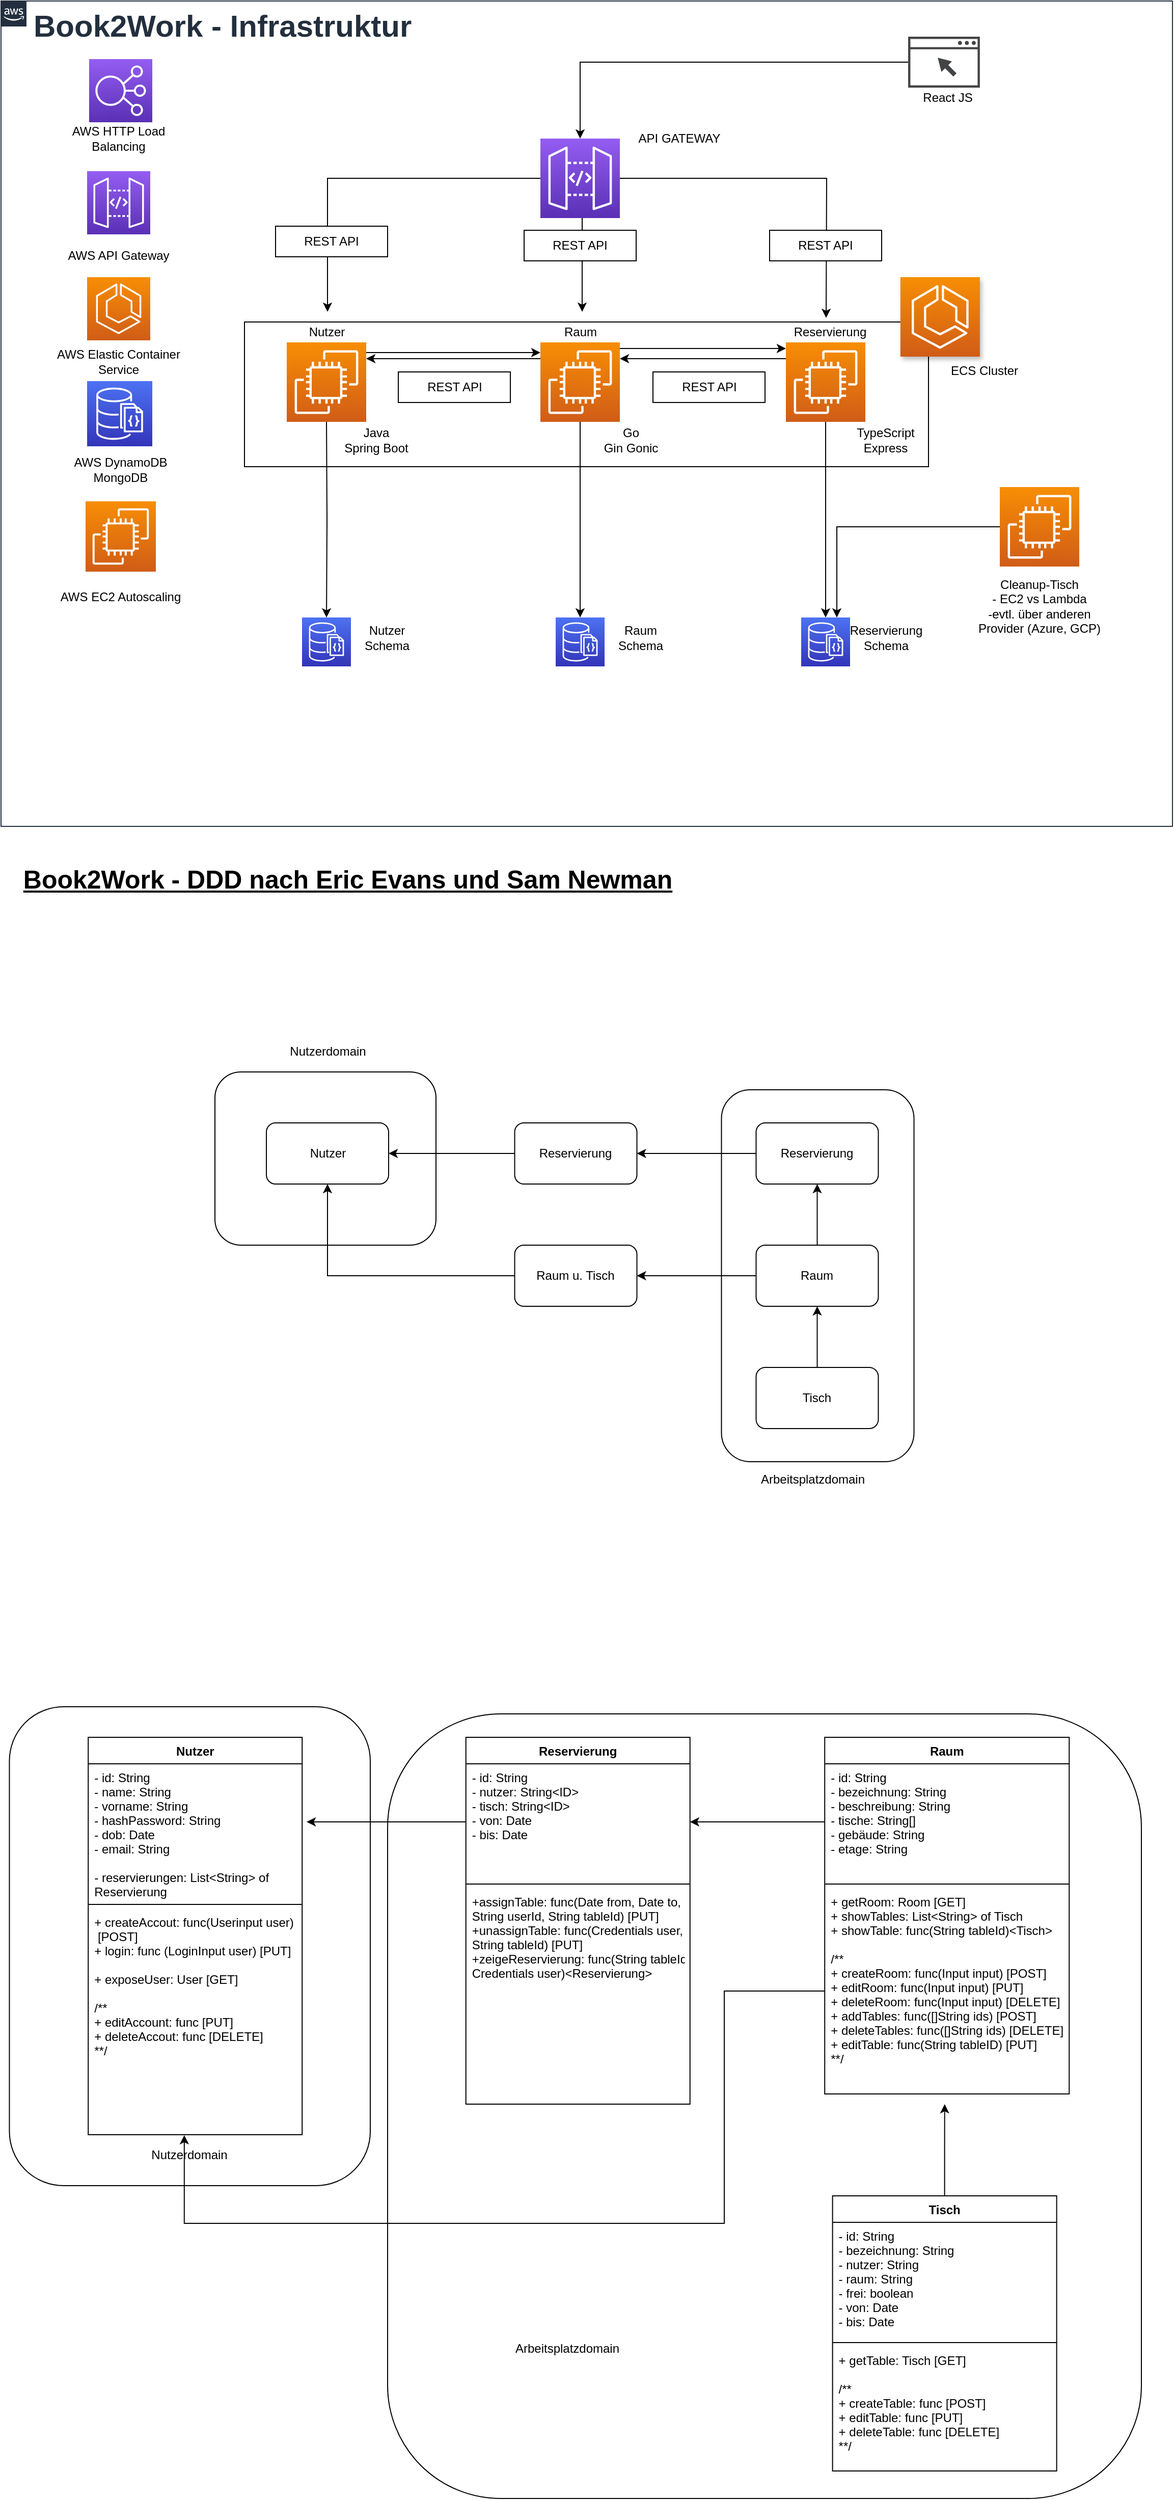<mxfile version="13.6.5" type="github">
  <diagram id="Ht1M8jgEwFfnCIfOTk4-" name="Page-1">
    <mxGraphModel dx="2062" dy="1123" grid="1" gridSize="10" guides="1" tooltips="1" connect="1" arrows="1" fold="1" page="1" pageScale="1" pageWidth="1169" pageHeight="827" math="0" shadow="0">
      <root>
        <mxCell id="0" />
        <mxCell id="1" parent="0" />
        <mxCell id="wH5Ers80hM915nKeiFpg-1" value="" style="outlineConnect=0;fontColor=#232F3E;gradientColor=#4D72F3;gradientDirection=north;fillColor=#3334B9;strokeColor=#ffffff;dashed=0;verticalLabelPosition=bottom;verticalAlign=top;align=center;html=1;fontSize=12;fontStyle=0;aspect=fixed;shape=mxgraph.aws4.resourceIcon;resIcon=mxgraph.aws4.documentdb_with_mongodb_compatibility;" parent="1" vertex="1">
          <mxGeometry x="305.5" y="614" width="48" height="48" as="geometry" />
        </mxCell>
        <mxCell id="wH5Ers80hM915nKeiFpg-2" value="" style="outlineConnect=0;fontColor=#232F3E;gradientColor=#4D72F3;gradientDirection=north;fillColor=#3334B9;strokeColor=#ffffff;dashed=0;verticalLabelPosition=bottom;verticalAlign=top;align=center;html=1;fontSize=12;fontStyle=0;aspect=fixed;shape=mxgraph.aws4.resourceIcon;resIcon=mxgraph.aws4.documentdb_with_mongodb_compatibility;" parent="1" vertex="1">
          <mxGeometry x="554.5" y="614" width="48" height="48" as="geometry" />
        </mxCell>
        <mxCell id="wH5Ers80hM915nKeiFpg-3" value="" style="outlineConnect=0;fontColor=#232F3E;gradientColor=#4D72F3;gradientDirection=north;fillColor=#3334B9;strokeColor=#ffffff;dashed=0;verticalLabelPosition=bottom;verticalAlign=top;align=center;html=1;fontSize=12;fontStyle=0;aspect=fixed;shape=mxgraph.aws4.resourceIcon;resIcon=mxgraph.aws4.documentdb_with_mongodb_compatibility;" parent="1" vertex="1">
          <mxGeometry x="795.5" y="614" width="48" height="48" as="geometry" />
        </mxCell>
        <mxCell id="wH5Ers80hM915nKeiFpg-7" style="edgeStyle=orthogonalEdgeStyle;rounded=0;orthogonalLoop=1;jettySize=auto;html=1;" parent="1" target="wH5Ers80hM915nKeiFpg-1" edge="1">
          <mxGeometry relative="1" as="geometry">
            <mxPoint x="329.5" y="422" as="sourcePoint" />
          </mxGeometry>
        </mxCell>
        <mxCell id="wH5Ers80hM915nKeiFpg-9" style="edgeStyle=orthogonalEdgeStyle;rounded=0;orthogonalLoop=1;jettySize=auto;html=1;" parent="1" target="wH5Ers80hM915nKeiFpg-3" edge="1">
          <mxGeometry relative="1" as="geometry">
            <Array as="points">
              <mxPoint x="819.5" y="564" />
              <mxPoint x="819.5" y="564" />
            </Array>
            <mxPoint x="819.5" y="422" as="sourcePoint" />
          </mxGeometry>
        </mxCell>
        <mxCell id="wH5Ers80hM915nKeiFpg-8" style="edgeStyle=orthogonalEdgeStyle;rounded=0;orthogonalLoop=1;jettySize=auto;html=1;" parent="1" target="wH5Ers80hM915nKeiFpg-2" edge="1">
          <mxGeometry relative="1" as="geometry">
            <Array as="points">
              <mxPoint x="578.5" y="544" />
              <mxPoint x="578.5" y="544" />
            </Array>
            <mxPoint x="578.5" y="422" as="sourcePoint" />
          </mxGeometry>
        </mxCell>
        <mxCell id="wH5Ers80hM915nKeiFpg-30" style="edgeStyle=orthogonalEdgeStyle;rounded=0;orthogonalLoop=1;jettySize=auto;html=1;" parent="1" edge="1">
          <mxGeometry relative="1" as="geometry">
            <Array as="points">
              <mxPoint x="460.5" y="364" />
              <mxPoint x="460.5" y="364" />
            </Array>
            <mxPoint x="368.5" y="364" as="targetPoint" />
          </mxGeometry>
        </mxCell>
        <mxCell id="wH5Ers80hM915nKeiFpg-32" style="edgeStyle=orthogonalEdgeStyle;rounded=0;orthogonalLoop=1;jettySize=auto;html=1;" parent="1" edge="1">
          <mxGeometry relative="1" as="geometry">
            <Array as="points">
              <mxPoint x="700.5" y="354" />
              <mxPoint x="700.5" y="354" />
            </Array>
            <mxPoint x="617.5" y="354" as="sourcePoint" />
          </mxGeometry>
        </mxCell>
        <mxCell id="wH5Ers80hM915nKeiFpg-11" style="edgeStyle=orthogonalEdgeStyle;rounded=0;orthogonalLoop=1;jettySize=auto;html=1;" parent="1" source="wH5Ers80hM915nKeiFpg-10" edge="1">
          <mxGeometry relative="1" as="geometry">
            <mxPoint x="330.5" y="314" as="targetPoint" />
            <Array as="points">
              <mxPoint x="330.5" y="183" />
              <mxPoint x="330.5" y="314" />
            </Array>
          </mxGeometry>
        </mxCell>
        <mxCell id="wH5Ers80hM915nKeiFpg-12" style="edgeStyle=orthogonalEdgeStyle;rounded=0;orthogonalLoop=1;jettySize=auto;html=1;" parent="1" source="wH5Ers80hM915nKeiFpg-10" edge="1">
          <mxGeometry relative="1" as="geometry">
            <mxPoint x="580.5" y="314" as="targetPoint" />
            <Array as="points">
              <mxPoint x="580.5" y="314" />
            </Array>
          </mxGeometry>
        </mxCell>
        <mxCell id="pwshRGZQF5Ui_VWZJsBH-28" style="edgeStyle=orthogonalEdgeStyle;rounded=0;orthogonalLoop=1;jettySize=auto;html=1;" parent="1" source="wH5Ers80hM915nKeiFpg-10" edge="1">
          <mxGeometry relative="1" as="geometry">
            <mxPoint x="820" y="320" as="targetPoint" />
          </mxGeometry>
        </mxCell>
        <mxCell id="wH5Ers80hM915nKeiFpg-10" value="" style="outlineConnect=0;fontColor=#232F3E;gradientColor=#945DF2;gradientDirection=north;fillColor=#5A30B5;strokeColor=#ffffff;dashed=0;verticalLabelPosition=bottom;verticalAlign=top;align=center;html=1;fontSize=12;fontStyle=0;aspect=fixed;shape=mxgraph.aws4.resourceIcon;resIcon=mxgraph.aws4.api_gateway;" parent="1" vertex="1">
          <mxGeometry x="539.5" y="144" width="78" height="78" as="geometry" />
        </mxCell>
        <mxCell id="wH5Ers80hM915nKeiFpg-14" value="" style="outlineConnect=0;fontColor=#232F3E;gradientColor=#945DF2;gradientDirection=north;fillColor=#5A30B5;strokeColor=#ffffff;dashed=0;verticalLabelPosition=bottom;verticalAlign=top;align=center;html=1;fontSize=12;fontStyle=0;aspect=fixed;shape=mxgraph.aws4.resourceIcon;resIcon=mxgraph.aws4.elastic_load_balancing;" parent="1" vertex="1">
          <mxGeometry x="96.5" y="66" width="62" height="62" as="geometry" />
        </mxCell>
        <mxCell id="wH5Ers80hM915nKeiFpg-17" value="Nutzer" style="text;html=1;strokeColor=none;fillColor=none;align=center;verticalAlign=middle;whiteSpace=wrap;rounded=0;" parent="1" vertex="1">
          <mxGeometry x="309.5" y="324" width="40" height="20" as="geometry" />
        </mxCell>
        <mxCell id="wH5Ers80hM915nKeiFpg-18" value="Raum" style="text;html=1;strokeColor=none;fillColor=none;align=center;verticalAlign=middle;whiteSpace=wrap;rounded=0;" parent="1" vertex="1">
          <mxGeometry x="558.5" y="324" width="40" height="20" as="geometry" />
        </mxCell>
        <mxCell id="wH5Ers80hM915nKeiFpg-19" value="Reservierung" style="text;html=1;strokeColor=none;fillColor=none;align=center;verticalAlign=middle;whiteSpace=wrap;rounded=0;" parent="1" vertex="1">
          <mxGeometry x="803.5" y="324" width="40" height="20" as="geometry" />
        </mxCell>
        <mxCell id="wH5Ers80hM915nKeiFpg-21" style="edgeStyle=orthogonalEdgeStyle;rounded=0;orthogonalLoop=1;jettySize=auto;html=1;" parent="1" edge="1">
          <mxGeometry relative="1" as="geometry">
            <mxPoint x="368.5" y="354" as="sourcePoint" />
            <mxPoint x="539.5" y="354" as="targetPoint" />
            <Array as="points">
              <mxPoint x="368.5" y="354" />
            </Array>
          </mxGeometry>
        </mxCell>
        <mxCell id="wH5Ers80hM915nKeiFpg-43" style="edgeStyle=orthogonalEdgeStyle;rounded=0;orthogonalLoop=1;jettySize=auto;html=1;" parent="1" source="wH5Ers80hM915nKeiFpg-42" target="wH5Ers80hM915nKeiFpg-10" edge="1">
          <mxGeometry relative="1" as="geometry">
            <mxPoint x="580.5" y="54" as="targetPoint" />
          </mxGeometry>
        </mxCell>
        <mxCell id="wH5Ers80hM915nKeiFpg-42" value="" style="pointerEvents=1;shadow=0;dashed=0;html=1;strokeColor=none;fillColor=#434445;aspect=fixed;labelPosition=center;verticalLabelPosition=bottom;verticalAlign=top;align=center;outlineConnect=0;shape=mxgraph.vvd.web_browser;" parent="1" vertex="1">
          <mxGeometry x="900.5" y="44" width="70.42" height="50" as="geometry" />
        </mxCell>
        <mxCell id="wH5Ers80hM915nKeiFpg-44" value="Nutzer&lt;br&gt;Schema" style="text;html=1;strokeColor=none;fillColor=none;align=center;verticalAlign=middle;whiteSpace=wrap;rounded=0;" parent="1" vertex="1">
          <mxGeometry x="368.5" y="624" width="40" height="20" as="geometry" />
        </mxCell>
        <mxCell id="wH5Ers80hM915nKeiFpg-45" value="Raum&lt;br&gt;Schema" style="text;html=1;strokeColor=none;fillColor=none;align=center;verticalAlign=middle;whiteSpace=wrap;rounded=0;" parent="1" vertex="1">
          <mxGeometry x="617.5" y="624" width="40" height="20" as="geometry" />
        </mxCell>
        <mxCell id="wH5Ers80hM915nKeiFpg-46" value="Reservierung&lt;br&gt;Schema" style="text;html=1;strokeColor=none;fillColor=none;align=center;verticalAlign=middle;whiteSpace=wrap;rounded=0;" parent="1" vertex="1">
          <mxGeometry x="858.5" y="624" width="40" height="20" as="geometry" />
        </mxCell>
        <mxCell id="wH5Ers80hM915nKeiFpg-48" value="Java&lt;br&gt;Spring Boot" style="text;html=1;strokeColor=none;fillColor=none;align=center;verticalAlign=middle;whiteSpace=wrap;rounded=0;" parent="1" vertex="1">
          <mxGeometry x="340" y="430" width="77" height="20" as="geometry" />
        </mxCell>
        <mxCell id="wH5Ers80hM915nKeiFpg-49" value="Go&lt;br&gt;Gin Gonic" style="text;html=1;strokeColor=none;fillColor=none;align=center;verticalAlign=middle;whiteSpace=wrap;rounded=0;" parent="1" vertex="1">
          <mxGeometry x="590" y="430" width="77" height="20" as="geometry" />
        </mxCell>
        <mxCell id="wH5Ers80hM915nKeiFpg-50" value="TypeScript&lt;br&gt;Express" style="text;html=1;strokeColor=none;fillColor=none;align=center;verticalAlign=middle;whiteSpace=wrap;rounded=0;" parent="1" vertex="1">
          <mxGeometry x="839.5" y="430" width="77" height="20" as="geometry" />
        </mxCell>
        <mxCell id="wH5Ers80hM915nKeiFpg-51" value="React JS" style="text;html=1;strokeColor=none;fillColor=none;align=center;verticalAlign=middle;whiteSpace=wrap;rounded=0;" parent="1" vertex="1">
          <mxGeometry x="900.5" y="94" width="77" height="20" as="geometry" />
        </mxCell>
        <mxCell id="wH5Ers80hM915nKeiFpg-52" value="" style="outlineConnect=0;fontColor=#232F3E;gradientColor=#945DF2;gradientDirection=north;fillColor=#5A30B5;strokeColor=#ffffff;dashed=0;verticalLabelPosition=bottom;verticalAlign=top;align=center;html=1;fontSize=12;fontStyle=0;aspect=fixed;shape=mxgraph.aws4.resourceIcon;resIcon=mxgraph.aws4.api_gateway;" parent="1" vertex="1">
          <mxGeometry x="94.5" y="176" width="62" height="62" as="geometry" />
        </mxCell>
        <mxCell id="wH5Ers80hM915nKeiFpg-53" value="" style="outlineConnect=0;fontColor=#232F3E;gradientColor=#F78E04;gradientDirection=north;fillColor=#D05C17;strokeColor=#ffffff;dashed=0;verticalLabelPosition=bottom;verticalAlign=top;align=center;html=1;fontSize=12;fontStyle=0;aspect=fixed;shape=mxgraph.aws4.resourceIcon;resIcon=mxgraph.aws4.ecs;" parent="1" vertex="1">
          <mxGeometry x="94.5" y="280" width="62" height="62" as="geometry" />
        </mxCell>
        <mxCell id="wH5Ers80hM915nKeiFpg-54" value="" style="outlineConnect=0;fontColor=#232F3E;gradientColor=#4D72F3;gradientDirection=north;fillColor=#3334B9;strokeColor=#ffffff;dashed=0;verticalLabelPosition=bottom;verticalAlign=top;align=center;html=1;fontSize=12;fontStyle=0;aspect=fixed;shape=mxgraph.aws4.resourceIcon;resIcon=mxgraph.aws4.documentdb_with_mongodb_compatibility;" parent="1" vertex="1">
          <mxGeometry x="94.5" y="382" width="64" height="64" as="geometry" />
        </mxCell>
        <mxCell id="wH5Ers80hM915nKeiFpg-55" value="AWS HTTP Load Balancing" style="text;html=1;strokeColor=none;fillColor=none;align=center;verticalAlign=middle;whiteSpace=wrap;rounded=0;" parent="1" vertex="1">
          <mxGeometry x="60" y="134" width="131" height="20" as="geometry" />
        </mxCell>
        <mxCell id="wH5Ers80hM915nKeiFpg-56" value="AWS API Gateway" style="text;html=1;strokeColor=none;fillColor=none;align=center;verticalAlign=middle;whiteSpace=wrap;rounded=0;" parent="1" vertex="1">
          <mxGeometry x="60" y="249" width="131" height="20" as="geometry" />
        </mxCell>
        <mxCell id="wH5Ers80hM915nKeiFpg-57" value="AWS Elastic Container Service" style="text;html=1;strokeColor=none;fillColor=none;align=center;verticalAlign=middle;whiteSpace=wrap;rounded=0;" parent="1" vertex="1">
          <mxGeometry x="60" y="353" width="131" height="20" as="geometry" />
        </mxCell>
        <mxCell id="wH5Ers80hM915nKeiFpg-58" value="AWS DynamoDB&lt;br&gt;MongoDB" style="text;html=1;strokeColor=none;fillColor=none;align=center;verticalAlign=middle;whiteSpace=wrap;rounded=0;" parent="1" vertex="1">
          <mxGeometry x="62" y="459" width="131" height="20" as="geometry" />
        </mxCell>
        <mxCell id="wH5Ers80hM915nKeiFpg-59" value="&lt;font style=&quot;font-size: 30px&quot;&gt;&lt;b&gt;Book2Work - Infrastruktur&lt;/b&gt;&lt;/font&gt;" style="points=[[0,0],[0.25,0],[0.5,0],[0.75,0],[1,0],[1,0.25],[1,0.5],[1,0.75],[1,1],[0.75,1],[0.5,1],[0.25,1],[0,1],[0,0.75],[0,0.5],[0,0.25]];outlineConnect=0;gradientColor=none;html=1;whiteSpace=wrap;fontSize=12;fontStyle=0;shape=mxgraph.aws4.group;grIcon=mxgraph.aws4.group_aws_cloud_alt;strokeColor=#232F3E;fillColor=none;verticalAlign=top;align=left;spacingLeft=30;fontColor=#232F3E;dashed=0;" parent="1" vertex="1">
          <mxGeometry x="10" y="9" width="1150" height="810" as="geometry" />
        </mxCell>
        <mxCell id="gDSX4b1H0sgUcGB8sF_O-1" value="API GATEWAY" style="text;html=1;strokeColor=none;fillColor=none;align=center;verticalAlign=middle;whiteSpace=wrap;rounded=0;" parent="1" vertex="1">
          <mxGeometry x="630.5" y="134" width="90" height="20" as="geometry" />
        </mxCell>
        <mxCell id="gDSX4b1H0sgUcGB8sF_O-4" style="edgeStyle=orthogonalEdgeStyle;rounded=0;orthogonalLoop=1;jettySize=auto;html=1;" parent="1" target="wH5Ers80hM915nKeiFpg-3" edge="1">
          <mxGeometry relative="1" as="geometry">
            <mxPoint x="840.5" y="604" as="targetPoint" />
            <mxPoint x="990.5" y="525" as="sourcePoint" />
            <Array as="points">
              <mxPoint x="830.5" y="525" />
            </Array>
          </mxGeometry>
        </mxCell>
        <mxCell id="gDSX4b1H0sgUcGB8sF_O-5" value="Cleanup-Tisch&lt;br&gt;- EC2 vs Lambda&lt;br&gt;-evtl. über anderen Provider (Azure, GCP)" style="text;html=1;strokeColor=none;fillColor=none;align=center;verticalAlign=middle;whiteSpace=wrap;rounded=0;" parent="1" vertex="1">
          <mxGeometry x="964" y="520" width="131" height="166" as="geometry" />
        </mxCell>
        <mxCell id="gDSX4b1H0sgUcGB8sF_O-7" value="" style="rounded=0;whiteSpace=wrap;html=1;" parent="1" vertex="1">
          <mxGeometry x="279.5" y="230" width="110" height="30" as="geometry" />
        </mxCell>
        <mxCell id="gDSX4b1H0sgUcGB8sF_O-8" value="REST API" style="text;html=1;strokeColor=none;fillColor=none;align=center;verticalAlign=middle;whiteSpace=wrap;rounded=0;" parent="1" vertex="1">
          <mxGeometry x="304.25" y="235" width="60.5" height="20" as="geometry" />
        </mxCell>
        <mxCell id="gDSX4b1H0sgUcGB8sF_O-9" value="" style="rounded=0;whiteSpace=wrap;html=1;" parent="1" vertex="1">
          <mxGeometry x="523.5" y="234" width="110" height="30" as="geometry" />
        </mxCell>
        <mxCell id="gDSX4b1H0sgUcGB8sF_O-10" value="REST API" style="text;html=1;strokeColor=none;fillColor=none;align=center;verticalAlign=middle;whiteSpace=wrap;rounded=0;" parent="1" vertex="1">
          <mxGeometry x="548.25" y="239" width="60.5" height="20" as="geometry" />
        </mxCell>
        <mxCell id="gDSX4b1H0sgUcGB8sF_O-11" value="" style="rounded=0;whiteSpace=wrap;html=1;" parent="1" vertex="1">
          <mxGeometry x="764.5" y="234" width="110" height="30" as="geometry" />
        </mxCell>
        <mxCell id="gDSX4b1H0sgUcGB8sF_O-12" value="REST API" style="text;html=1;strokeColor=none;fillColor=none;align=center;verticalAlign=middle;whiteSpace=wrap;rounded=0;" parent="1" vertex="1">
          <mxGeometry x="789.25" y="239" width="60.5" height="20" as="geometry" />
        </mxCell>
        <mxCell id="gDSX4b1H0sgUcGB8sF_O-13" value="" style="rounded=0;whiteSpace=wrap;html=1;" parent="1" vertex="1">
          <mxGeometry x="400" y="373" width="110" height="30" as="geometry" />
        </mxCell>
        <mxCell id="gDSX4b1H0sgUcGB8sF_O-14" value="REST API" style="text;html=1;strokeColor=none;fillColor=none;align=center;verticalAlign=middle;whiteSpace=wrap;rounded=0;" parent="1" vertex="1">
          <mxGeometry x="424.75" y="378" width="60.5" height="20" as="geometry" />
        </mxCell>
        <mxCell id="gDSX4b1H0sgUcGB8sF_O-15" value="" style="rounded=0;whiteSpace=wrap;html=1;" parent="1" vertex="1">
          <mxGeometry x="650" y="373" width="110" height="30" as="geometry" />
        </mxCell>
        <mxCell id="gDSX4b1H0sgUcGB8sF_O-16" value="REST API" style="text;html=1;strokeColor=none;fillColor=none;align=center;verticalAlign=middle;whiteSpace=wrap;rounded=0;" parent="1" vertex="1">
          <mxGeometry x="674.75" y="378" width="60.5" height="20" as="geometry" />
        </mxCell>
        <mxCell id="gDSX4b1H0sgUcGB8sF_O-17" value="" style="outlineConnect=0;fontColor=#232F3E;gradientColor=#F78E04;gradientDirection=north;fillColor=#D05C17;strokeColor=#ffffff;dashed=0;verticalLabelPosition=bottom;verticalAlign=top;align=center;html=1;fontSize=12;fontStyle=0;aspect=fixed;shape=mxgraph.aws4.resourceIcon;resIcon=mxgraph.aws4.ec2;" parent="1" vertex="1">
          <mxGeometry x="290.5" y="344" width="78" height="78" as="geometry" />
        </mxCell>
        <mxCell id="gDSX4b1H0sgUcGB8sF_O-20" style="edgeStyle=orthogonalEdgeStyle;rounded=0;orthogonalLoop=1;jettySize=auto;html=1;" parent="1" source="gDSX4b1H0sgUcGB8sF_O-18" target="gDSX4b1H0sgUcGB8sF_O-19" edge="1">
          <mxGeometry relative="1" as="geometry">
            <Array as="points">
              <mxPoint x="700" y="350" />
              <mxPoint x="700" y="350" />
            </Array>
          </mxGeometry>
        </mxCell>
        <mxCell id="gDSX4b1H0sgUcGB8sF_O-21" style="edgeStyle=orthogonalEdgeStyle;rounded=0;orthogonalLoop=1;jettySize=auto;html=1;" parent="1" source="gDSX4b1H0sgUcGB8sF_O-18" target="gDSX4b1H0sgUcGB8sF_O-17" edge="1">
          <mxGeometry relative="1" as="geometry">
            <Array as="points">
              <mxPoint x="430" y="360" />
              <mxPoint x="430" y="360" />
            </Array>
          </mxGeometry>
        </mxCell>
        <mxCell id="gDSX4b1H0sgUcGB8sF_O-18" value="" style="outlineConnect=0;fontColor=#232F3E;gradientColor=#F78E04;gradientDirection=north;fillColor=#D05C17;strokeColor=#ffffff;dashed=0;verticalLabelPosition=bottom;verticalAlign=top;align=center;html=1;fontSize=12;fontStyle=0;aspect=fixed;shape=mxgraph.aws4.resourceIcon;resIcon=mxgraph.aws4.ec2;" parent="1" vertex="1">
          <mxGeometry x="539.5" y="344" width="78" height="78" as="geometry" />
        </mxCell>
        <mxCell id="gDSX4b1H0sgUcGB8sF_O-22" style="edgeStyle=orthogonalEdgeStyle;rounded=0;orthogonalLoop=1;jettySize=auto;html=1;" parent="1" source="gDSX4b1H0sgUcGB8sF_O-19" target="gDSX4b1H0sgUcGB8sF_O-18" edge="1">
          <mxGeometry relative="1" as="geometry">
            <Array as="points">
              <mxPoint x="700" y="360" />
              <mxPoint x="700" y="360" />
            </Array>
          </mxGeometry>
        </mxCell>
        <mxCell id="gDSX4b1H0sgUcGB8sF_O-19" value="" style="outlineConnect=0;fontColor=#232F3E;gradientColor=#F78E04;gradientDirection=north;fillColor=#D05C17;strokeColor=#ffffff;dashed=0;verticalLabelPosition=bottom;verticalAlign=top;align=center;html=1;fontSize=12;fontStyle=0;aspect=fixed;shape=mxgraph.aws4.resourceIcon;resIcon=mxgraph.aws4.ec2;" parent="1" vertex="1">
          <mxGeometry x="780.5" y="344" width="78" height="78" as="geometry" />
        </mxCell>
        <mxCell id="gDSX4b1H0sgUcGB8sF_O-24" value="" style="rounded=0;whiteSpace=wrap;html=1;fillColor=none;" parent="1" vertex="1">
          <mxGeometry x="249" y="324" width="671.5" height="142" as="geometry" />
        </mxCell>
        <mxCell id="gDSX4b1H0sgUcGB8sF_O-26" value="" style="outlineConnect=0;fontColor=#232F3E;gradientColor=#F78E04;gradientDirection=north;fillColor=#D05C17;strokeColor=#ffffff;dashed=0;verticalLabelPosition=bottom;verticalAlign=top;align=center;html=1;fontSize=12;fontStyle=0;aspect=fixed;shape=mxgraph.aws4.resourceIcon;resIcon=mxgraph.aws4.ec2;" parent="1" vertex="1">
          <mxGeometry x="990.5" y="486" width="78" height="78" as="geometry" />
        </mxCell>
        <mxCell id="gDSX4b1H0sgUcGB8sF_O-27" value="" style="outlineConnect=0;fontColor=#232F3E;gradientColor=#F78E04;gradientDirection=north;fillColor=#D05C17;strokeColor=#ffffff;dashed=0;verticalLabelPosition=bottom;verticalAlign=top;align=center;html=1;fontSize=12;fontStyle=0;aspect=fixed;shape=mxgraph.aws4.resourceIcon;resIcon=mxgraph.aws4.ecs;shadow=1;" parent="1" vertex="1">
          <mxGeometry x="892.92" y="280" width="78" height="78" as="geometry" />
        </mxCell>
        <mxCell id="gDSX4b1H0sgUcGB8sF_O-28" value="ECS Cluster" style="text;html=1;strokeColor=none;fillColor=none;align=center;verticalAlign=middle;whiteSpace=wrap;rounded=0;shadow=1;" parent="1" vertex="1">
          <mxGeometry x="930.92" y="362" width="89.08" height="20" as="geometry" />
        </mxCell>
        <mxCell id="gDSX4b1H0sgUcGB8sF_O-30" value="" style="outlineConnect=0;fontColor=#232F3E;gradientColor=#F78E04;gradientDirection=north;fillColor=#D05C17;strokeColor=#ffffff;dashed=0;verticalLabelPosition=bottom;verticalAlign=top;align=center;html=1;fontSize=12;fontStyle=0;aspect=fixed;shape=mxgraph.aws4.resourceIcon;resIcon=mxgraph.aws4.ec2;" parent="1" vertex="1">
          <mxGeometry x="93" y="500" width="69" height="69" as="geometry" />
        </mxCell>
        <mxCell id="gDSX4b1H0sgUcGB8sF_O-31" value="AWS EC2 Autoscaling" style="text;html=1;strokeColor=none;fillColor=none;align=center;verticalAlign=middle;whiteSpace=wrap;rounded=0;" parent="1" vertex="1">
          <mxGeometry x="62" y="584" width="131" height="20" as="geometry" />
        </mxCell>
        <mxCell id="pwshRGZQF5Ui_VWZJsBH-1" value="Nutzer" style="rounded=1;whiteSpace=wrap;html=1;" parent="1" vertex="1">
          <mxGeometry x="270.5" y="1110" width="120" height="60" as="geometry" />
        </mxCell>
        <mxCell id="pwshRGZQF5Ui_VWZJsBH-8" style="edgeStyle=orthogonalEdgeStyle;rounded=0;orthogonalLoop=1;jettySize=auto;html=1;entryX=1;entryY=0.5;entryDx=0;entryDy=0;" parent="1" source="pwshRGZQF5Ui_VWZJsBH-3" target="pwshRGZQF5Ui_VWZJsBH-1" edge="1">
          <mxGeometry relative="1" as="geometry">
            <mxPoint x="437.5" y="1145" as="targetPoint" />
          </mxGeometry>
        </mxCell>
        <mxCell id="pwshRGZQF5Ui_VWZJsBH-3" value="Reservierung" style="rounded=1;whiteSpace=wrap;html=1;" parent="1" vertex="1">
          <mxGeometry x="514.25" y="1110" width="120" height="60" as="geometry" />
        </mxCell>
        <mxCell id="pwshRGZQF5Ui_VWZJsBH-15" style="edgeStyle=orthogonalEdgeStyle;rounded=0;orthogonalLoop=1;jettySize=auto;html=1;entryX=0.5;entryY=1;entryDx=0;entryDy=0;" parent="1" source="pwshRGZQF5Ui_VWZJsBH-4" target="pwshRGZQF5Ui_VWZJsBH-14" edge="1">
          <mxGeometry relative="1" as="geometry" />
        </mxCell>
        <mxCell id="pwshRGZQF5Ui_VWZJsBH-21" style="edgeStyle=orthogonalEdgeStyle;rounded=0;orthogonalLoop=1;jettySize=auto;html=1;entryX=1;entryY=0.5;entryDx=0;entryDy=0;" parent="1" source="pwshRGZQF5Ui_VWZJsBH-4" target="pwshRGZQF5Ui_VWZJsBH-18" edge="1">
          <mxGeometry relative="1" as="geometry" />
        </mxCell>
        <mxCell id="pwshRGZQF5Ui_VWZJsBH-4" value="Raum" style="rounded=1;whiteSpace=wrap;html=1;fillColor=#ffffff;" parent="1" vertex="1">
          <mxGeometry x="751.25" y="1230" width="120" height="60" as="geometry" />
        </mxCell>
        <mxCell id="pwshRGZQF5Ui_VWZJsBH-6" style="edgeStyle=orthogonalEdgeStyle;rounded=0;orthogonalLoop=1;jettySize=auto;html=1;" parent="1" source="pwshRGZQF5Ui_VWZJsBH-5" target="pwshRGZQF5Ui_VWZJsBH-4" edge="1">
          <mxGeometry relative="1" as="geometry" />
        </mxCell>
        <mxCell id="pwshRGZQF5Ui_VWZJsBH-5" value="Tisch" style="rounded=1;whiteSpace=wrap;html=1;fillColor=#ffffff;" parent="1" vertex="1">
          <mxGeometry x="751.25" y="1350" width="120" height="60" as="geometry" />
        </mxCell>
        <mxCell id="pwshRGZQF5Ui_VWZJsBH-9" value="" style="rounded=1;whiteSpace=wrap;html=1;fillColor=none;" parent="1" vertex="1">
          <mxGeometry x="220" y="1060" width="217" height="170" as="geometry" />
        </mxCell>
        <mxCell id="pwshRGZQF5Ui_VWZJsBH-11" value="Arbeitsplatzdomain" style="text;html=1;strokeColor=none;fillColor=none;align=center;verticalAlign=middle;whiteSpace=wrap;rounded=0;" parent="1" vertex="1">
          <mxGeometry x="787.25" y="1450" width="40" height="20" as="geometry" />
        </mxCell>
        <mxCell id="pwshRGZQF5Ui_VWZJsBH-12" value="Nutzerdomain" style="text;html=1;strokeColor=none;fillColor=none;align=center;verticalAlign=middle;whiteSpace=wrap;rounded=0;" parent="1" vertex="1">
          <mxGeometry x="311.25" y="1030" width="40" height="20" as="geometry" />
        </mxCell>
        <mxCell id="pwshRGZQF5Ui_VWZJsBH-16" style="edgeStyle=orthogonalEdgeStyle;rounded=0;orthogonalLoop=1;jettySize=auto;html=1;entryX=1;entryY=0.5;entryDx=0;entryDy=0;" parent="1" source="pwshRGZQF5Ui_VWZJsBH-14" target="pwshRGZQF5Ui_VWZJsBH-3" edge="1">
          <mxGeometry relative="1" as="geometry" />
        </mxCell>
        <mxCell id="pwshRGZQF5Ui_VWZJsBH-14" value="Reservierung" style="rounded=1;whiteSpace=wrap;html=1;" parent="1" vertex="1">
          <mxGeometry x="751.25" y="1110" width="120" height="60" as="geometry" />
        </mxCell>
        <mxCell id="pwshRGZQF5Ui_VWZJsBH-17" value="" style="rounded=1;whiteSpace=wrap;html=1;fillColor=none;" parent="1" vertex="1">
          <mxGeometry x="717.25" y="1077.5" width="189" height="365" as="geometry" />
        </mxCell>
        <mxCell id="pwshRGZQF5Ui_VWZJsBH-23" style="edgeStyle=orthogonalEdgeStyle;rounded=0;orthogonalLoop=1;jettySize=auto;html=1;entryX=0.5;entryY=1;entryDx=0;entryDy=0;" parent="1" source="pwshRGZQF5Ui_VWZJsBH-18" target="pwshRGZQF5Ui_VWZJsBH-1" edge="1">
          <mxGeometry relative="1" as="geometry" />
        </mxCell>
        <mxCell id="pwshRGZQF5Ui_VWZJsBH-18" value="Raum u. Tisch" style="rounded=1;whiteSpace=wrap;html=1;" parent="1" vertex="1">
          <mxGeometry x="514.25" y="1230" width="120" height="60" as="geometry" />
        </mxCell>
        <mxCell id="pwshRGZQF5Ui_VWZJsBH-25" value="&lt;font style=&quot;font-size: 25px&quot;&gt;&lt;b&gt;&lt;u&gt;Book2Work - DDD nach Eric Evans und Sam Newman&lt;/u&gt;&lt;/b&gt;&lt;/font&gt;" style="text;html=1;strokeColor=none;fillColor=none;align=center;verticalAlign=middle;whiteSpace=wrap;rounded=0;" parent="1" vertex="1">
          <mxGeometry x="25.75" y="860" width="649" height="20" as="geometry" />
        </mxCell>
        <mxCell id="pwshRGZQF5Ui_VWZJsBH-30" style="edgeStyle=orthogonalEdgeStyle;rounded=0;orthogonalLoop=1;jettySize=auto;html=1;fontColor=#FFBB00;" parent="1" source="qNeoaQ0XMOAwww0zAcLS-13" edge="1">
          <mxGeometry relative="1" as="geometry">
            <mxPoint x="936.37" y="2073" as="targetPoint" />
          </mxGeometry>
        </mxCell>
        <mxCell id="pwshRGZQF5Ui_VWZJsBH-33" value="" style="rounded=1;whiteSpace=wrap;html=1;fillColor=none;fontColor=#FFBB00;" parent="1" vertex="1">
          <mxGeometry x="389.5" y="1690" width="740" height="770" as="geometry" />
        </mxCell>
        <mxCell id="pwshRGZQF5Ui_VWZJsBH-34" value="" style="rounded=1;whiteSpace=wrap;html=1;fillColor=none;fontColor=#FFBB00;" parent="1" vertex="1">
          <mxGeometry x="18.24" y="1683" width="354.25" height="470" as="geometry" />
        </mxCell>
        <mxCell id="pwshRGZQF5Ui_VWZJsBH-36" value="&lt;font color=&quot;#000000&quot;&gt;Arbeitsplatzdomain&lt;/font&gt;" style="text;html=1;strokeColor=none;fillColor=none;align=center;verticalAlign=middle;whiteSpace=wrap;rounded=0;fontColor=#FFBB00;" parent="1" vertex="1">
          <mxGeometry x="545.87" y="2303" width="40" height="20" as="geometry" />
        </mxCell>
        <mxCell id="pwshRGZQF5Ui_VWZJsBH-37" value="&lt;font color=&quot;#000000&quot;&gt;Nutzerdomain&lt;/font&gt;" style="text;html=1;strokeColor=none;fillColor=none;align=center;verticalAlign=middle;whiteSpace=wrap;rounded=0;fontColor=#FFBB00;" parent="1" vertex="1">
          <mxGeometry x="175.37" y="2113" width="40" height="20" as="geometry" />
        </mxCell>
        <mxCell id="pwshRGZQF5Ui_VWZJsBH-38" style="edgeStyle=orthogonalEdgeStyle;rounded=0;orthogonalLoop=1;jettySize=auto;html=1;entryX=1;entryY=0.5;entryDx=0;entryDy=0;fontColor=#FFBB00;" parent="1" source="qNeoaQ0XMOAwww0zAcLS-10" target="BtGfj_wxC6aCVbZvy_7l-3" edge="1">
          <mxGeometry relative="1" as="geometry" />
        </mxCell>
        <mxCell id="qNeoaQ0XMOAwww0zAcLS-13" value="Tisch" style="swimlane;fontStyle=1;align=center;verticalAlign=top;childLayout=stackLayout;horizontal=1;startSize=26;horizontalStack=0;resizeParent=1;resizeParentMax=0;resizeLast=0;collapsible=1;marginBottom=0;" parent="1" vertex="1">
          <mxGeometry x="826.31" y="2163" width="220" height="270" as="geometry" />
        </mxCell>
        <mxCell id="qNeoaQ0XMOAwww0zAcLS-14" value="- id: String&#xa;- bezeichnung: String&#xa;- nutzer: String&#xa;- raum: String&#xa;- frei: boolean&#xa;- von: Date&#xa;- bis: Date" style="text;strokeColor=none;fillColor=none;align=left;verticalAlign=top;spacingLeft=4;spacingRight=4;overflow=hidden;rotatable=0;points=[[0,0.5],[1,0.5]];portConstraint=eastwest;" parent="qNeoaQ0XMOAwww0zAcLS-13" vertex="1">
          <mxGeometry y="26" width="220" height="114" as="geometry" />
        </mxCell>
        <mxCell id="qNeoaQ0XMOAwww0zAcLS-15" value="" style="line;strokeWidth=1;fillColor=none;align=left;verticalAlign=middle;spacingTop=-1;spacingLeft=3;spacingRight=3;rotatable=0;labelPosition=right;points=[];portConstraint=eastwest;" parent="qNeoaQ0XMOAwww0zAcLS-13" vertex="1">
          <mxGeometry y="140" width="220" height="8" as="geometry" />
        </mxCell>
        <mxCell id="qNeoaQ0XMOAwww0zAcLS-16" value="+ getTable: Tisch [GET]&#xa;&#xa;/**&#xa;+ createTable: func [POST]&#xa;+ editTable: func [PUT]&#xa;+ deleteTable: func [DELETE]&#xa;**/" style="text;strokeColor=none;fillColor=none;align=left;verticalAlign=top;spacingLeft=4;spacingRight=4;overflow=hidden;rotatable=0;points=[[0,0.5],[1,0.5]];portConstraint=eastwest;" parent="qNeoaQ0XMOAwww0zAcLS-13" vertex="1">
          <mxGeometry y="148" width="220" height="122" as="geometry" />
        </mxCell>
        <mxCell id="qNeoaQ0XMOAwww0zAcLS-9" value="Raum" style="swimlane;fontStyle=1;align=center;verticalAlign=top;childLayout=stackLayout;horizontal=1;startSize=26;horizontalStack=0;resizeParent=1;resizeParentMax=0;resizeLast=0;collapsible=1;marginBottom=0;" parent="1" vertex="1">
          <mxGeometry x="818.62" y="1713" width="240" height="350" as="geometry" />
        </mxCell>
        <mxCell id="qNeoaQ0XMOAwww0zAcLS-10" value="- id: String&#xa;- bezeichnung: String&#xa;- beschreibung: String&#xa;- tische: String[]&#xa;- gebäude: String&#xa;- etage: String" style="text;strokeColor=none;fillColor=none;align=left;verticalAlign=top;spacingLeft=4;spacingRight=4;overflow=hidden;rotatable=0;points=[[0,0.5],[1,0.5]];portConstraint=eastwest;" parent="qNeoaQ0XMOAwww0zAcLS-9" vertex="1">
          <mxGeometry y="26" width="240" height="114" as="geometry" />
        </mxCell>
        <mxCell id="qNeoaQ0XMOAwww0zAcLS-11" value="" style="line;strokeWidth=1;fillColor=none;align=left;verticalAlign=middle;spacingTop=-1;spacingLeft=3;spacingRight=3;rotatable=0;labelPosition=right;points=[];portConstraint=eastwest;" parent="qNeoaQ0XMOAwww0zAcLS-9" vertex="1">
          <mxGeometry y="140" width="240" height="8" as="geometry" />
        </mxCell>
        <mxCell id="qNeoaQ0XMOAwww0zAcLS-12" value="+ getRoom: Room [GET]&#xa;+ showTables: List&lt;String&gt; of Tisch&#xa;+ showTable: func(String tableId)&lt;Tisch&gt;&#xa;&#xa;/**&#xa;+ createRoom: func(Input input) [POST]&#xa;+ editRoom: func(Input input) [PUT]&#xa;+ deleteRoom: func(Input input) [DELETE]&#xa;+ addTables: func([]String ids) [POST]&#xa;+ deleteTables: func([]String ids) [DELETE]&#xa;+ editTable: func(String tableID) [PUT]&#xa;**/" style="text;strokeColor=none;fillColor=none;align=left;verticalAlign=top;spacingLeft=4;spacingRight=4;overflow=hidden;rotatable=0;points=[[0,0.5],[1,0.5]];portConstraint=eastwest;" parent="qNeoaQ0XMOAwww0zAcLS-9" vertex="1">
          <mxGeometry y="148" width="240" height="202" as="geometry" />
        </mxCell>
        <mxCell id="qNeoaQ0XMOAwww0zAcLS-1" value="Nutzer" style="swimlane;fontStyle=1;align=center;verticalAlign=top;childLayout=stackLayout;horizontal=1;startSize=26;horizontalStack=0;resizeParent=1;resizeParentMax=0;resizeLast=0;collapsible=1;marginBottom=0;" parent="1" vertex="1">
          <mxGeometry x="95.62" y="1713" width="210" height="390" as="geometry" />
        </mxCell>
        <mxCell id="qNeoaQ0XMOAwww0zAcLS-2" value="- id: String&#xa;- name: String&#xa;- vorname: String&#xa;- hashPassword: String&#xa;- dob: Date&#xa;- email: String&#xa;&#xa;- reservierungen: List&lt;String&gt; of &#xa;Reservierung&#xa; " style="text;strokeColor=none;fillColor=none;align=left;verticalAlign=top;spacingLeft=4;spacingRight=4;overflow=hidden;rotatable=0;points=[[0,0.5],[1,0.5]];portConstraint=eastwest;" parent="qNeoaQ0XMOAwww0zAcLS-1" vertex="1">
          <mxGeometry y="26" width="210" height="134" as="geometry" />
        </mxCell>
        <mxCell id="qNeoaQ0XMOAwww0zAcLS-3" value="" style="line;strokeWidth=1;fillColor=none;align=left;verticalAlign=middle;spacingTop=-1;spacingLeft=3;spacingRight=3;rotatable=0;labelPosition=right;points=[];portConstraint=eastwest;" parent="qNeoaQ0XMOAwww0zAcLS-1" vertex="1">
          <mxGeometry y="160" width="210" height="8" as="geometry" />
        </mxCell>
        <mxCell id="qNeoaQ0XMOAwww0zAcLS-4" value="+ createAccout: func(Userinput user)&#xa; [POST]&#xa;+ login: func (LoginInput user) [PUT]&#xa;&#xa;+ exposeUser: User [GET]&#xa;&#xa;/**&#xa;+ editAccount: func [PUT]&#xa;+ deleteAccout: func [DELETE]&#xa;**/" style="text;strokeColor=none;fillColor=none;align=left;verticalAlign=top;spacingLeft=4;spacingRight=4;overflow=hidden;rotatable=0;points=[[0,0.5],[1,0.5]];portConstraint=eastwest;" parent="qNeoaQ0XMOAwww0zAcLS-1" vertex="1">
          <mxGeometry y="168" width="210" height="222" as="geometry" />
        </mxCell>
        <mxCell id="BtGfj_wxC6aCVbZvy_7l-2" value="Reservierung" style="swimlane;fontStyle=1;align=center;verticalAlign=top;childLayout=stackLayout;horizontal=1;startSize=26;horizontalStack=0;resizeParent=1;resizeParentMax=0;resizeLast=0;collapsible=1;marginBottom=0;" parent="1" vertex="1">
          <mxGeometry x="466.37" y="1713" width="220" height="360" as="geometry" />
        </mxCell>
        <mxCell id="BtGfj_wxC6aCVbZvy_7l-3" value="- id: String&#xa;- nutzer: String&lt;ID&gt;&#xa;- tisch: String&lt;ID&gt;&#xa;- von: Date&#xa;- bis: Date" style="text;strokeColor=none;fillColor=none;align=left;verticalAlign=top;spacingLeft=4;spacingRight=4;overflow=hidden;rotatable=0;points=[[0,0.5],[1,0.5]];portConstraint=eastwest;" parent="BtGfj_wxC6aCVbZvy_7l-2" vertex="1">
          <mxGeometry y="26" width="220" height="114" as="geometry" />
        </mxCell>
        <mxCell id="BtGfj_wxC6aCVbZvy_7l-4" value="" style="line;strokeWidth=1;fillColor=none;align=left;verticalAlign=middle;spacingTop=-1;spacingLeft=3;spacingRight=3;rotatable=0;labelPosition=right;points=[];portConstraint=eastwest;" parent="BtGfj_wxC6aCVbZvy_7l-2" vertex="1">
          <mxGeometry y="140" width="220" height="8" as="geometry" />
        </mxCell>
        <mxCell id="BtGfj_wxC6aCVbZvy_7l-5" value="+assignTable: func(Date from, Date to, &#xa;String userId, String tableId) [PUT]&#xa;+unassignTable: func(Credentials user,&#xa;String tableId) [PUT]&#xa;+zeigeReservierung: func(String tableId,&#xa;Credentials user)&lt;Reservierung&gt;" style="text;strokeColor=none;fillColor=none;align=left;verticalAlign=top;spacingLeft=4;spacingRight=4;overflow=hidden;rotatable=0;points=[[0,0.5],[1,0.5]];portConstraint=eastwest;" parent="BtGfj_wxC6aCVbZvy_7l-2" vertex="1">
          <mxGeometry y="148" width="220" height="212" as="geometry" />
        </mxCell>
        <mxCell id="hnipQiX6C7TV60xeH-Ns-1" style="edgeStyle=orthogonalEdgeStyle;rounded=0;orthogonalLoop=1;jettySize=auto;html=1;entryX=1.021;entryY=0.425;entryDx=0;entryDy=0;entryPerimeter=0;" edge="1" parent="1" source="BtGfj_wxC6aCVbZvy_7l-3" target="qNeoaQ0XMOAwww0zAcLS-2">
          <mxGeometry relative="1" as="geometry" />
        </mxCell>
        <mxCell id="hnipQiX6C7TV60xeH-Ns-3" style="edgeStyle=orthogonalEdgeStyle;rounded=0;orthogonalLoop=1;jettySize=auto;html=1;entryX=0.449;entryY=1.002;entryDx=0;entryDy=0;entryPerimeter=0;" edge="1" parent="1" source="qNeoaQ0XMOAwww0zAcLS-12" target="qNeoaQ0XMOAwww0zAcLS-4">
          <mxGeometry relative="1" as="geometry">
            <Array as="points">
              <mxPoint x="720" y="1962" />
              <mxPoint x="720" y="2190" />
              <mxPoint x="190" y="2190" />
            </Array>
          </mxGeometry>
        </mxCell>
      </root>
    </mxGraphModel>
  </diagram>
</mxfile>
